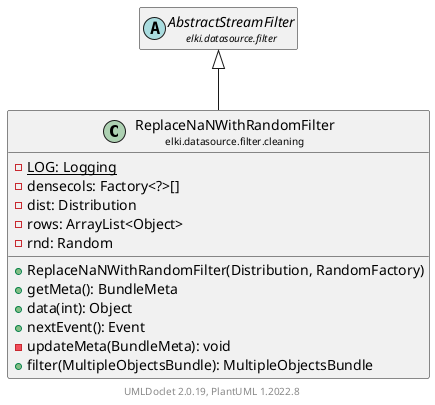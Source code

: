 @startuml
    remove .*\.(Instance|Par|Parameterizer|Factory)$
    set namespaceSeparator none
    hide empty fields
    hide empty methods

    class "<size:14>ReplaceNaNWithRandomFilter\n<size:10>elki.datasource.filter.cleaning" as elki.datasource.filter.cleaning.ReplaceNaNWithRandomFilter [[ReplaceNaNWithRandomFilter.html]] {
        {static} -LOG: Logging
        -densecols: Factory<?>[]
        -dist: Distribution
        -rows: ArrayList<Object>
        -rnd: Random
        +ReplaceNaNWithRandomFilter(Distribution, RandomFactory)
        +getMeta(): BundleMeta
        +data(int): Object
        +nextEvent(): Event
        -updateMeta(BundleMeta): void
        +filter(MultipleObjectsBundle): MultipleObjectsBundle
    }

    abstract class "<size:14>AbstractStreamFilter\n<size:10>elki.datasource.filter" as elki.datasource.filter.AbstractStreamFilter [[../AbstractStreamFilter.html]]
    class "<size:14>ReplaceNaNWithRandomFilter.Par\n<size:10>elki.datasource.filter.cleaning" as elki.datasource.filter.cleaning.ReplaceNaNWithRandomFilter.Par [[ReplaceNaNWithRandomFilter.Par.html]]

    elki.datasource.filter.AbstractStreamFilter <|-- elki.datasource.filter.cleaning.ReplaceNaNWithRandomFilter
    elki.datasource.filter.cleaning.ReplaceNaNWithRandomFilter +-- elki.datasource.filter.cleaning.ReplaceNaNWithRandomFilter.Par

    center footer UMLDoclet 2.0.19, PlantUML 1.2022.8
@enduml
